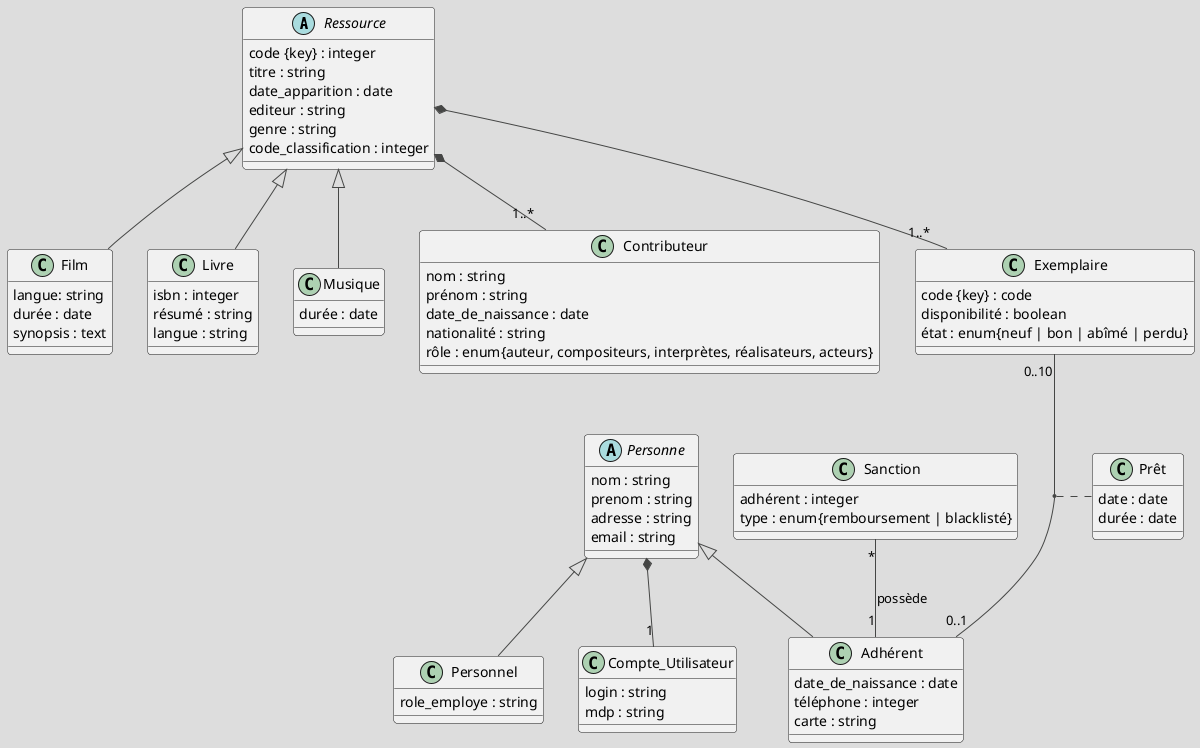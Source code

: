 @startuml
!theme toy

abstract class Ressource{
  code {key} : integer
  titre : string
  date_apparition : date
  editeur : string
  genre : string
  code_classification : integer
}

class Film{
  langue: string
  durée : date
  synopsis : text
}
class Livre{
  isbn : integer
  résumé : string
  langue : string
}

class Musique{
  durée : date
}

class Contributeur{
  nom : string
  prénom : string
  date_de_naissance : date
  nationalité : string
  rôle : enum{auteur, compositeurs, interprètes, réalisateurs, acteurs}
}

class Exemplaire{
  code {key} : code
  disponibilité : boolean
  état : enum{neuf | bon | abîmé | perdu}
}

class Prêt{
  date : date
  durée : date
}

abstract class Personne {
  nom : string
  prenom : string
  adresse : string
  email : string
}

class Adhérent{
  date_de_naissance : date
  téléphone : integer
  carte : string
}

class Personnel{
  role_employe : string
}

class Compte_Utilisateur {
  login : string
  mdp : string
}

class Sanction{
  adhérent : integer
  type : enum{remboursement | blacklisté}
}


Ressource <|-- Film
Ressource <|-- Livre
Ressource <|-- Musique

Ressource *-- "1..*" Contributeur

Ressource *-- "1..*" Exemplaire
Exemplaire "0..10" -- "0..1" Adhérent

Personne *-- "1" Compte_Utilisateur
Personne <|-- Adhérent
Personne <|-- Personnel

Sanction "*" -- "1" Adhérent : possède
(Exemplaire, Adhérent) .. Prêt
@enduml